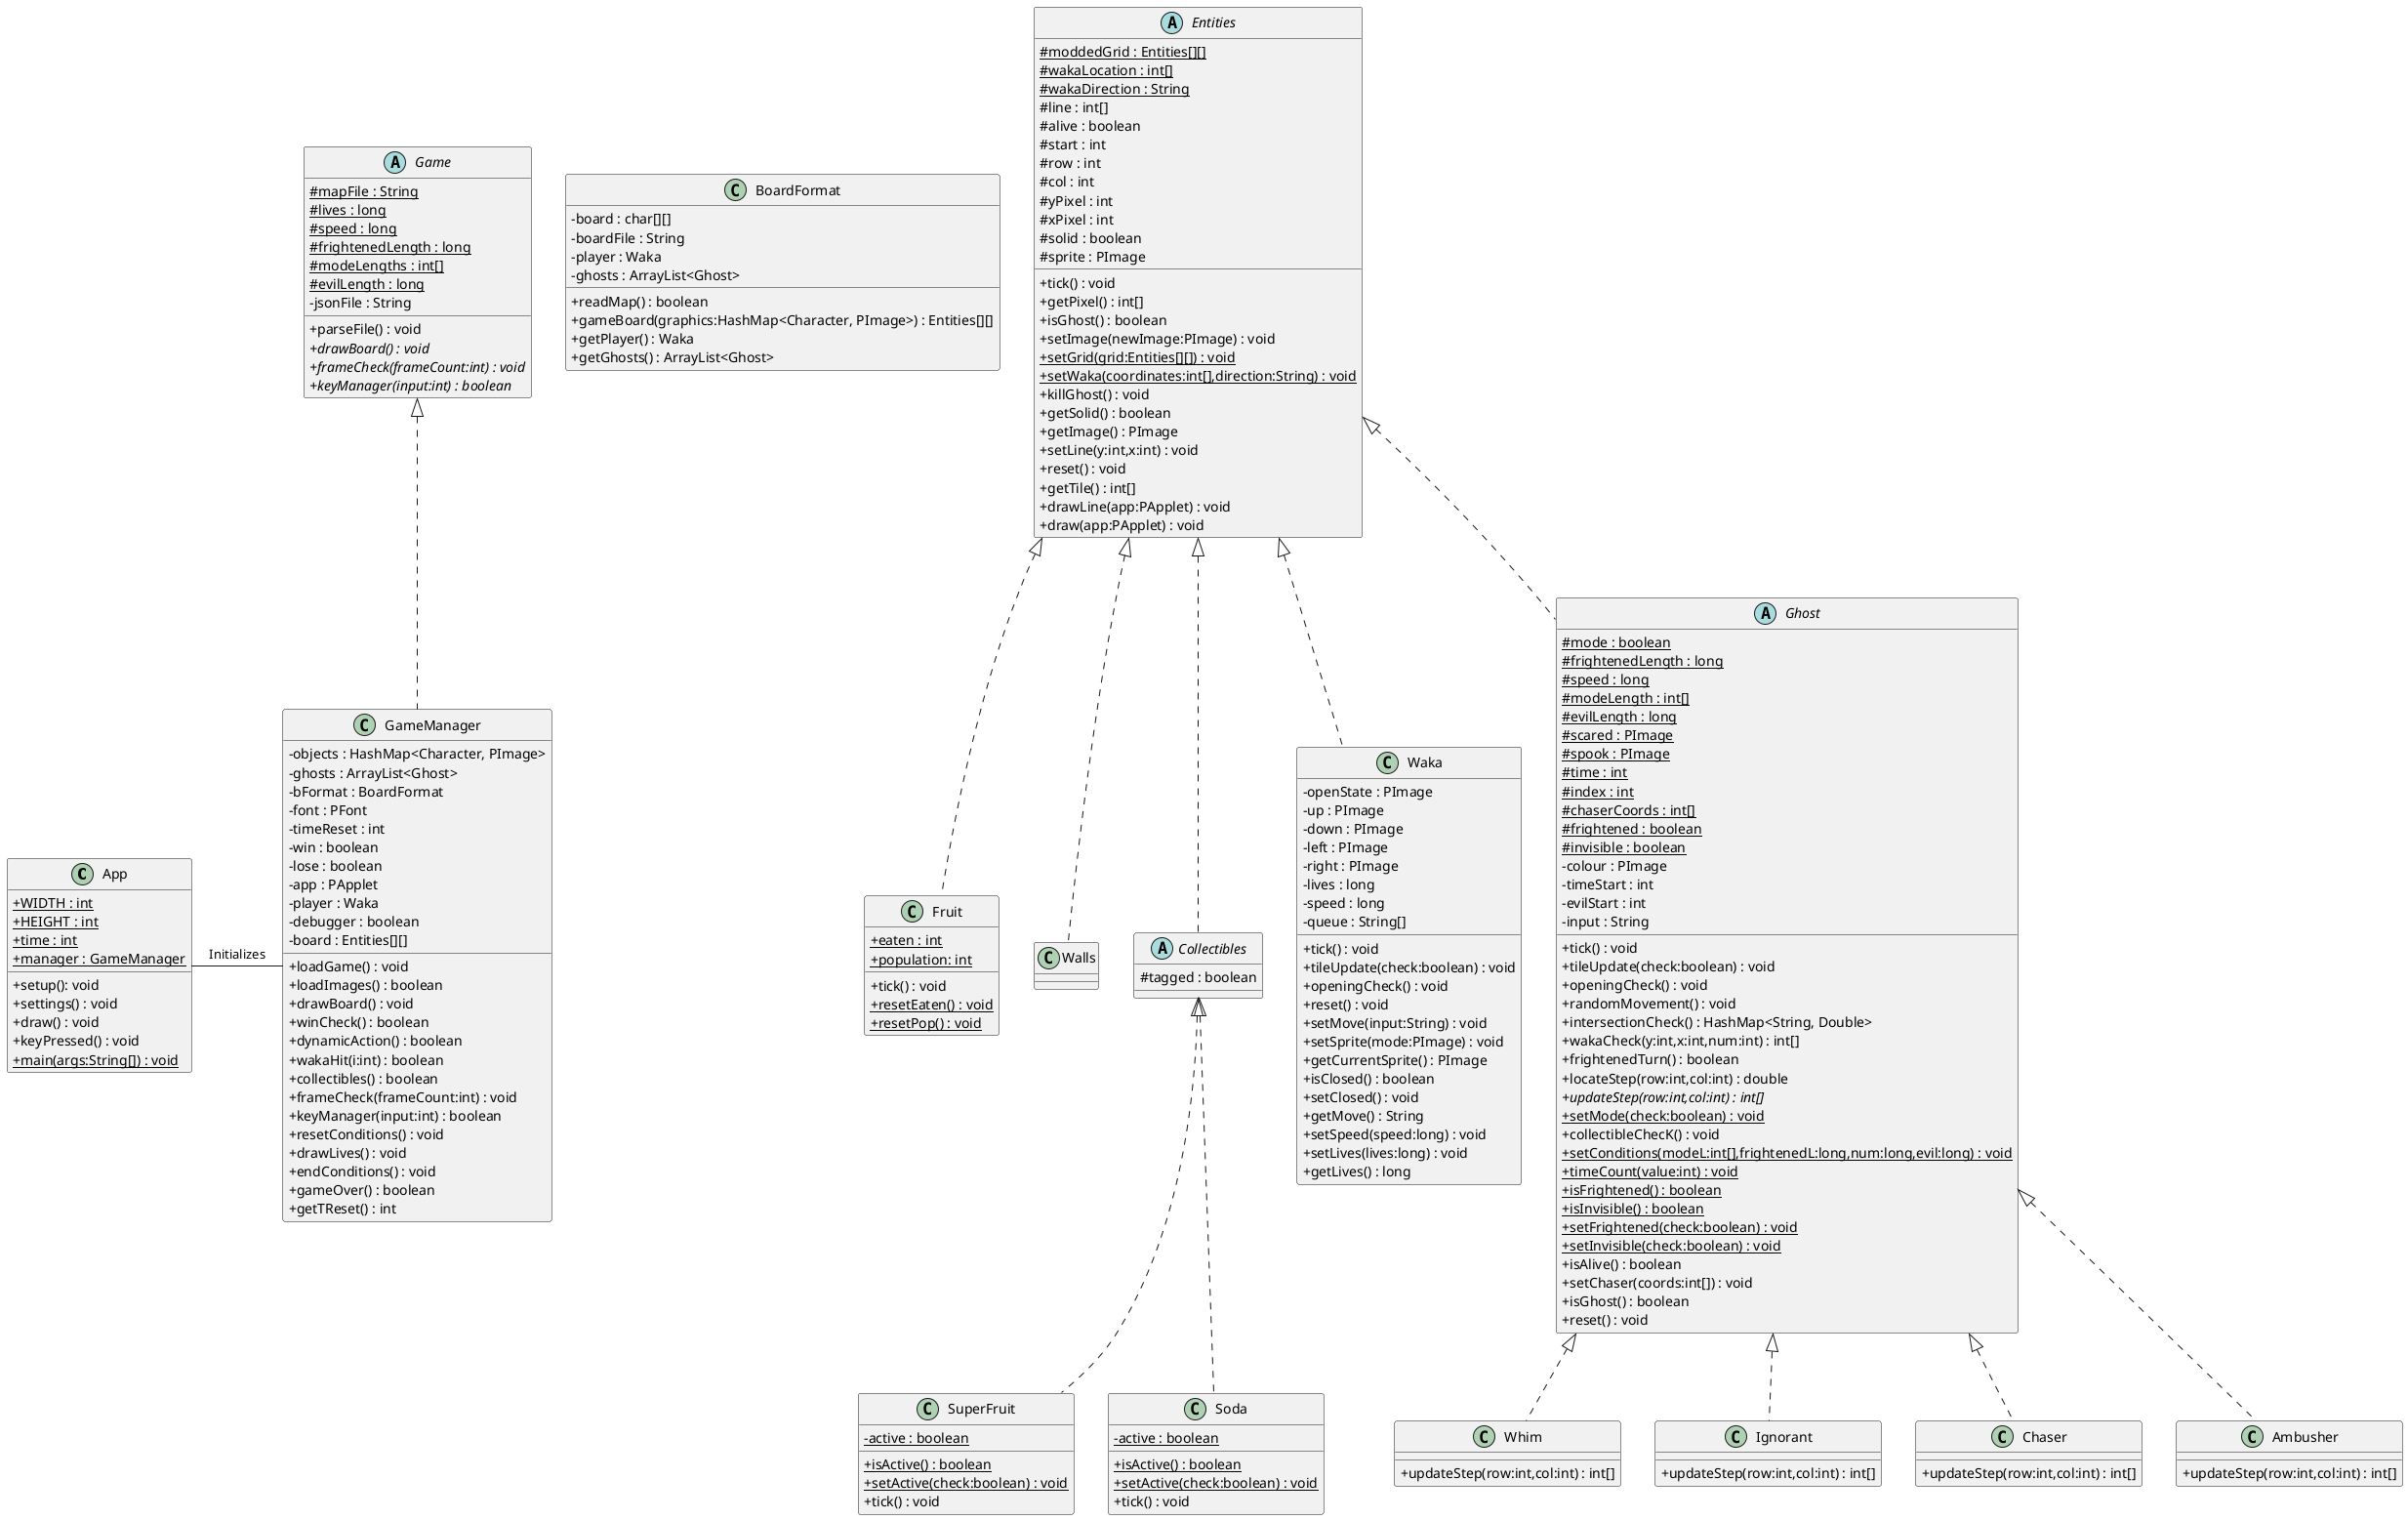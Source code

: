 @startuml Assignment2 - UML
skinparam ClassAttributeIconSize 0
class App {
    + {static}WIDTH : int
    + {static}HEIGHT : int
    + {static}time : int
    + {static}manager : GameManager
    + setup(): void
    + settings() : void
    + draw() : void
    + keyPressed() : void
    + {static}main(args:String[]) : void
}

abstract class Game {
    # {static}mapFile : String
    # {static}lives : long
    # {static}speed : long
    # {static}frightenedLength : long
    # {static}modeLengths : int[]
    # {static}evilLength : long
    - jsonFile : String
    + parseFile() : void
    + {abstract}drawBoard() : void
    + {abstract}frameCheck(frameCount:int) : void
    + {abstract}keyManager(input:int) : boolean
}

class GameManager {
    - objects : HashMap<Character, PImage>
    - ghosts : ArrayList<Ghost>
    - bFormat : BoardFormat
    - font : PFont
    - timeReset : int
    - win : boolean
    - lose : boolean
    - app : PApplet
    - player : Waka
    - debugger : boolean
    - board : Entities[][]
    + loadGame() : void
    + loadImages() : boolean
    + drawBoard() : void
    + winCheck() : boolean
    + dynamicAction() : boolean
    + wakaHit(i:int) : boolean
    + collectibles() : boolean
    + frameCheck(frameCount:int) : void
    + keyManager(input:int) : boolean
    + resetConditions() : void
    + drawLives() : void
    + endConditions() : void
    + gameOver() : boolean
    + getTReset() : int
}

class BoardFormat {
    - board : char[][]
    - boardFile : String
    - player : Waka
    - ghosts : ArrayList<Ghost>
    + readMap() : boolean
    + gameBoard(graphics:HashMap<Character, PImage>) : Entities[][]
    + getPlayer() : Waka
    + getGhosts() : ArrayList<Ghost>
}

abstract class Entities {
    # {static}moddedGrid : Entities[][]
    # {static}wakaLocation : int[]
    # {static}wakaDirection : String
    # line : int[]
    # alive : boolean
    # start : int
    # row : int
    # col : int
    # yPixel : int
    # xPixel : int
    # solid : boolean
    # sprite : PImage
    + tick() : void
    + getPixel() : int[]
    + isGhost() : boolean
    + setImage(newImage:PImage) : void
    + {static}setGrid(grid:Entities[][]) : void
    + {static}setWaka(coordinates:int[],direction:String) : void
    + killGhost() : void
    + getSolid() : boolean
    + getImage() : PImage
    + setLine(y:int,x:int) : void
    + reset() : void
    + getTile() : int[]
    + drawLine(app:PApplet) : void
    + draw(app:PApplet) : void
}

class Fruit {
    + {static}eaten : int
    + {static}population: int
    + tick() : void
    + {static}resetEaten() : void
    + {static}resetPop() : void
}

class Walls {
}

abstract class Collectibles {
    # tagged : boolean
}

class SuperFruit {
    - {static}active : boolean
    + {static}isActive() : boolean
    + {static}setActive(check:boolean) : void
    + tick() : void
}

class Soda {
    - {static}active : boolean
    + {static}isActive() : boolean
    + {static}setActive(check:boolean) : void
    + tick() : void
}

class Waka {
    - openState : PImage
    - up : PImage
    - down : PImage
    - left : PImage
    - right : PImage
    - lives : long
    - speed : long
    - queue : String[]
    + tick() : void
    + tileUpdate(check:boolean) : void
    + openingCheck() : void
    + reset() : void
    + setMove(input:String) : void
    + setSprite(mode:PImage) : void
    + getCurrentSprite() : PImage
    + isClosed() : boolean
    + setClosed() : void
    + getMove() : String
    + setSpeed(speed:long) : void
    + setLives(lives:long) : void
    + getLives() : long
}

abstract class Ghost {
    # {static}mode : boolean
    # {static}frightenedLength : long
    # {static}speed : long
    # {static}modeLength : int[]
    # {static}evilLength : long
    # {static}scared : PImage
    # {static}spook : PImage
    # {static}time : int
    # {static}index : int
    # {static}chaserCoords : int[]
    # {static}frightened : boolean
    # {static}invisible : boolean
    - colour : PImage
    - timeStart : int
    - evilStart : int
    - input : String
    + tick() : void
    + tileUpdate(check:boolean) : void
    + openingCheck() : void
    + randomMovement() : void
    + intersectionCheck() : HashMap<String, Double>
    + wakaCheck(y:int,x:int,num:int) : int[]
    + frightenedTurn() : boolean
    + locateStep(row:int,col:int) : double
    + {abstract}updateStep(row:int,col:int) : int[]
    + {static}setMode(check:boolean) : void
    + collectibleChecK() : void
    + {static}setConditions(modeL:int[],frightenedL:long,num:long,evil:long) : void
    + {static}timeCount(value:int) : void
    + {static}isFrightened() : boolean
    + {static}isInvisible() : boolean
    + {static}setFrightened(check:boolean) : void
    + {static}setInvisible(check:boolean) : void
    + isAlive() : boolean
    + setChaser(coords:int[]) : void
    + isGhost() : boolean
    + reset() : void
}

class Whim {
    + updateStep(row:int,col:int) : int[]
}

class Ignorant {
    + updateStep(row:int,col:int) : int[]
}

class Chaser {
    + updateStep(row:int,col:int) : int[]
}

class Ambusher {
    + updateStep(row:int,col:int) : int[]
}

Game <|.. GameManager
Entities <|.. Ghost
Entities <|.. Waka
Entities <|.. Fruit
Entities <|.. Walls
Entities <|.. Collectibles
Collectibles <|.. SuperFruit
Collectibles <|.. Soda
Ghost <|.. Whim
Ghost <|.. Ignorant
Ghost <|.. Chaser
Ghost <|.. Ambusher
App - GameManager : Initializes
@enduml